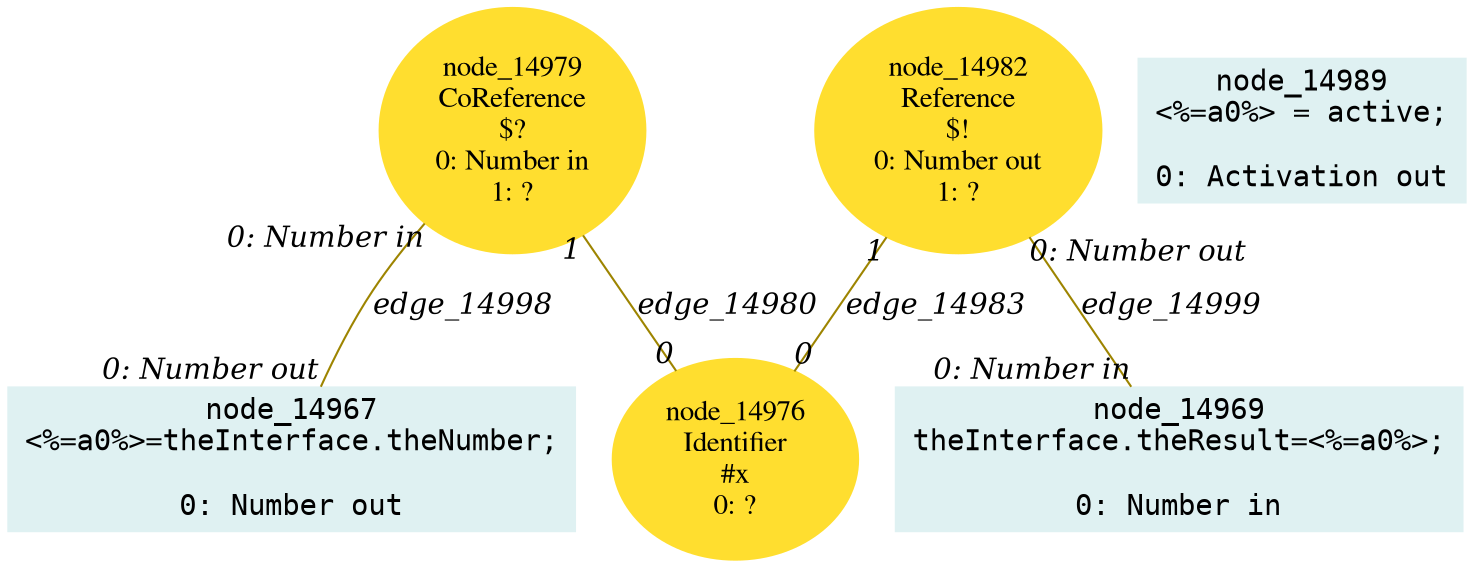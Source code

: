digraph g{node_14967 [shape="box", style="filled", color="#dff1f2", fontname="Courier", label="node_14967
<%=a0%>=theInterface.theNumber;

0: Number out" ]
node_14969 [shape="box", style="filled", color="#dff1f2", fontname="Courier", label="node_14969
theInterface.theResult=<%=a0%>;

0: Number in" ]
node_14976 [shape="ellipse", style="filled", color="#ffde2f", fontname="Times", label="node_14976
Identifier
#x
0: ?" ]
node_14979 [shape="ellipse", style="filled", color="#ffde2f", fontname="Times", label="node_14979
CoReference
$?
0: Number in
1: ?" ]
node_14982 [shape="ellipse", style="filled", color="#ffde2f", fontname="Times", label="node_14982
Reference
$!
0: Number out
1: ?" ]
node_14989 [shape="box", style="filled", color="#dff1f2", fontname="Courier", label="node_14989
<%=a0%> = active;

0: Activation out" ]
node_14979 -> node_14976 [dir=none, arrowHead=none, fontname="Times-Italic", arrowsize=1, color="#9d8400", label="edge_14980",  headlabel="0", taillabel="1" ]
node_14982 -> node_14976 [dir=none, arrowHead=none, fontname="Times-Italic", arrowsize=1, color="#9d8400", label="edge_14983",  headlabel="0", taillabel="1" ]
node_14979 -> node_14967 [dir=none, arrowHead=none, fontname="Times-Italic", arrowsize=1, color="#9d8400", label="edge_14998",  headlabel="0: Number out", taillabel="0: Number in" ]
node_14982 -> node_14969 [dir=none, arrowHead=none, fontname="Times-Italic", arrowsize=1, color="#9d8400", label="edge_14999",  headlabel="0: Number in", taillabel="0: Number out" ]
}
